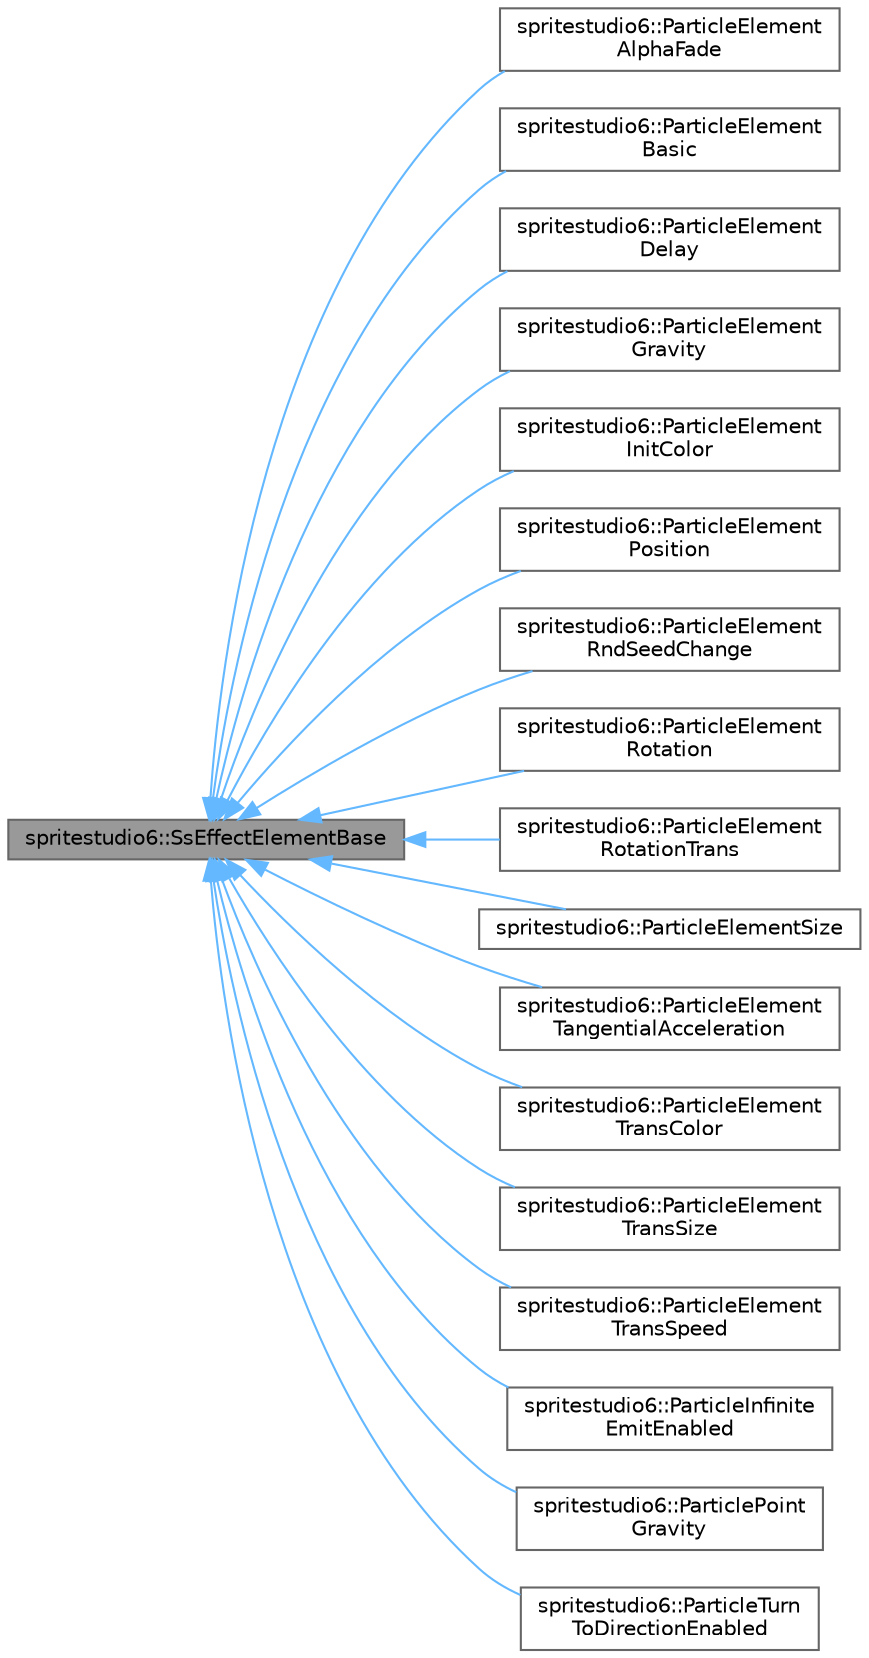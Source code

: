 digraph "spritestudio6::SsEffectElementBase"
{
 // LATEX_PDF_SIZE
  bgcolor="transparent";
  edge [fontname=Helvetica,fontsize=10,labelfontname=Helvetica,labelfontsize=10];
  node [fontname=Helvetica,fontsize=10,shape=box,height=0.2,width=0.4];
  rankdir="LR";
  Node1 [id="Node000001",label="spritestudio6::SsEffectElementBase",height=0.2,width=0.4,color="gray40", fillcolor="grey60", style="filled", fontcolor="black",tooltip=" "];
  Node1 -> Node2 [id="edge1_Node000001_Node000002",dir="back",color="steelblue1",style="solid",tooltip=" "];
  Node2 [id="Node000002",label="spritestudio6::ParticleElement\lAlphaFade",height=0.2,width=0.4,color="gray40", fillcolor="white", style="filled",URL="$classspritestudio6_1_1_particle_element_alpha_fade.html",tooltip=" "];
  Node1 -> Node3 [id="edge2_Node000001_Node000003",dir="back",color="steelblue1",style="solid",tooltip=" "];
  Node3 [id="Node000003",label="spritestudio6::ParticleElement\lBasic",height=0.2,width=0.4,color="gray40", fillcolor="white", style="filled",URL="$classspritestudio6_1_1_particle_element_basic.html",tooltip=" "];
  Node1 -> Node4 [id="edge3_Node000001_Node000004",dir="back",color="steelblue1",style="solid",tooltip=" "];
  Node4 [id="Node000004",label="spritestudio6::ParticleElement\lDelay",height=0.2,width=0.4,color="gray40", fillcolor="white", style="filled",URL="$classspritestudio6_1_1_particle_element_delay.html",tooltip=" "];
  Node1 -> Node5 [id="edge4_Node000001_Node000005",dir="back",color="steelblue1",style="solid",tooltip=" "];
  Node5 [id="Node000005",label="spritestudio6::ParticleElement\lGravity",height=0.2,width=0.4,color="gray40", fillcolor="white", style="filled",URL="$classspritestudio6_1_1_particle_element_gravity.html",tooltip=" "];
  Node1 -> Node6 [id="edge5_Node000001_Node000006",dir="back",color="steelblue1",style="solid",tooltip=" "];
  Node6 [id="Node000006",label="spritestudio6::ParticleElement\lInitColor",height=0.2,width=0.4,color="gray40", fillcolor="white", style="filled",URL="$classspritestudio6_1_1_particle_element_init_color.html",tooltip=" "];
  Node1 -> Node7 [id="edge6_Node000001_Node000007",dir="back",color="steelblue1",style="solid",tooltip=" "];
  Node7 [id="Node000007",label="spritestudio6::ParticleElement\lPosition",height=0.2,width=0.4,color="gray40", fillcolor="white", style="filled",URL="$classspritestudio6_1_1_particle_element_position.html",tooltip=" "];
  Node1 -> Node8 [id="edge7_Node000001_Node000008",dir="back",color="steelblue1",style="solid",tooltip=" "];
  Node8 [id="Node000008",label="spritestudio6::ParticleElement\lRndSeedChange",height=0.2,width=0.4,color="gray40", fillcolor="white", style="filled",URL="$classspritestudio6_1_1_particle_element_rnd_seed_change.html",tooltip=" "];
  Node1 -> Node9 [id="edge8_Node000001_Node000009",dir="back",color="steelblue1",style="solid",tooltip=" "];
  Node9 [id="Node000009",label="spritestudio6::ParticleElement\lRotation",height=0.2,width=0.4,color="gray40", fillcolor="white", style="filled",URL="$classspritestudio6_1_1_particle_element_rotation.html",tooltip=" "];
  Node1 -> Node10 [id="edge9_Node000001_Node000010",dir="back",color="steelblue1",style="solid",tooltip=" "];
  Node10 [id="Node000010",label="spritestudio6::ParticleElement\lRotationTrans",height=0.2,width=0.4,color="gray40", fillcolor="white", style="filled",URL="$classspritestudio6_1_1_particle_element_rotation_trans.html",tooltip=" "];
  Node1 -> Node11 [id="edge10_Node000001_Node000011",dir="back",color="steelblue1",style="solid",tooltip=" "];
  Node11 [id="Node000011",label="spritestudio6::ParticleElementSize",height=0.2,width=0.4,color="gray40", fillcolor="white", style="filled",URL="$classspritestudio6_1_1_particle_element_size.html",tooltip=" "];
  Node1 -> Node12 [id="edge11_Node000001_Node000012",dir="back",color="steelblue1",style="solid",tooltip=" "];
  Node12 [id="Node000012",label="spritestudio6::ParticleElement\lTangentialAcceleration",height=0.2,width=0.4,color="gray40", fillcolor="white", style="filled",URL="$classspritestudio6_1_1_particle_element_tangential_acceleration.html",tooltip=" "];
  Node1 -> Node13 [id="edge12_Node000001_Node000013",dir="back",color="steelblue1",style="solid",tooltip=" "];
  Node13 [id="Node000013",label="spritestudio6::ParticleElement\lTransColor",height=0.2,width=0.4,color="gray40", fillcolor="white", style="filled",URL="$classspritestudio6_1_1_particle_element_trans_color.html",tooltip=" "];
  Node1 -> Node14 [id="edge13_Node000001_Node000014",dir="back",color="steelblue1",style="solid",tooltip=" "];
  Node14 [id="Node000014",label="spritestudio6::ParticleElement\lTransSize",height=0.2,width=0.4,color="gray40", fillcolor="white", style="filled",URL="$classspritestudio6_1_1_particle_element_trans_size.html",tooltip=" "];
  Node1 -> Node15 [id="edge14_Node000001_Node000015",dir="back",color="steelblue1",style="solid",tooltip=" "];
  Node15 [id="Node000015",label="spritestudio6::ParticleElement\lTransSpeed",height=0.2,width=0.4,color="gray40", fillcolor="white", style="filled",URL="$classspritestudio6_1_1_particle_element_trans_speed.html",tooltip=" "];
  Node1 -> Node16 [id="edge15_Node000001_Node000016",dir="back",color="steelblue1",style="solid",tooltip=" "];
  Node16 [id="Node000016",label="spritestudio6::ParticleInfinite\lEmitEnabled",height=0.2,width=0.4,color="gray40", fillcolor="white", style="filled",URL="$classspritestudio6_1_1_particle_infinite_emit_enabled.html",tooltip=" "];
  Node1 -> Node17 [id="edge16_Node000001_Node000017",dir="back",color="steelblue1",style="solid",tooltip=" "];
  Node17 [id="Node000017",label="spritestudio6::ParticlePoint\lGravity",height=0.2,width=0.4,color="gray40", fillcolor="white", style="filled",URL="$classspritestudio6_1_1_particle_point_gravity.html",tooltip=" "];
  Node1 -> Node18 [id="edge17_Node000001_Node000018",dir="back",color="steelblue1",style="solid",tooltip=" "];
  Node18 [id="Node000018",label="spritestudio6::ParticleTurn\lToDirectionEnabled",height=0.2,width=0.4,color="gray40", fillcolor="white", style="filled",URL="$classspritestudio6_1_1_particle_turn_to_direction_enabled.html",tooltip=" "];
}
